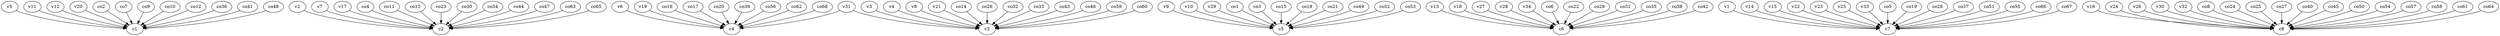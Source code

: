 strict digraph  {
c1;
c2;
c3;
c4;
c5;
c6;
c7;
c8;
v1;
v2;
v3;
v4;
v5;
v6;
v7;
v8;
v9;
v10;
v11;
v12;
v13;
v14;
v15;
v16;
v17;
v18;
v19;
v20;
v21;
v22;
v23;
v24;
v25;
v26;
v27;
v28;
v29;
v30;
v31;
v32;
v33;
v34;
co1;
co2;
co3;
co4;
co5;
co6;
co7;
co8;
co9;
co10;
co11;
co12;
co13;
co14;
co15;
co16;
co17;
co18;
co19;
co20;
co21;
co22;
co23;
co24;
co25;
co26;
co27;
co28;
co29;
co30;
co31;
co32;
co33;
co34;
co35;
co36;
co37;
co38;
co39;
co40;
co41;
co42;
co43;
co44;
co45;
co46;
co47;
co48;
co49;
co50;
co51;
co52;
co53;
co54;
co55;
co56;
co57;
co58;
co59;
co60;
co61;
co62;
co63;
co64;
co65;
co66;
co67;
co68;
v1 -> c7  [weight=1];
v2 -> c2  [weight=1];
v3 -> c3  [weight=1];
v4 -> c3  [weight=1];
v5 -> c1  [weight=1];
v6 -> c4  [weight=1];
v7 -> c2  [weight=1];
v8 -> c3  [weight=1];
v9 -> c5  [weight=1];
v10 -> c5  [weight=1];
v11 -> c1  [weight=1];
v12 -> c1  [weight=1];
v13 -> c6  [weight=1];
v14 -> c7  [weight=1];
v15 -> c7  [weight=1];
v16 -> c8  [weight=1];
v17 -> c2  [weight=1];
v18 -> c6  [weight=1];
v19 -> c4  [weight=1];
v20 -> c1  [weight=1];
v21 -> c3  [weight=1];
v22 -> c7  [weight=1];
v23 -> c7  [weight=1];
v24 -> c8  [weight=1];
v25 -> c7  [weight=1];
v26 -> c8  [weight=1];
v27 -> c6  [weight=1];
v28 -> c6  [weight=1];
v29 -> c5  [weight=1];
v30 -> c8  [weight=1];
v31 -> c4  [weight=1];
v31 -> c3  [weight=1];
v32 -> c8  [weight=1];
v33 -> c7  [weight=1];
v34 -> c6  [weight=1];
co1 -> c5  [weight=1];
co2 -> c1  [weight=1];
co3 -> c5  [weight=1];
co4 -> c2  [weight=1];
co5 -> c7  [weight=1];
co6 -> c6  [weight=1];
co7 -> c1  [weight=1];
co8 -> c8  [weight=1];
co9 -> c1  [weight=1];
co10 -> c1  [weight=1];
co11 -> c2  [weight=1];
co12 -> c1  [weight=1];
co13 -> c2  [weight=1];
co14 -> c3  [weight=1];
co15 -> c5  [weight=1];
co16 -> c4  [weight=1];
co17 -> c4  [weight=1];
co18 -> c5  [weight=1];
co19 -> c7  [weight=1];
co20 -> c4  [weight=1];
co21 -> c5  [weight=1];
co22 -> c6  [weight=1];
co23 -> c2  [weight=1];
co24 -> c8  [weight=1];
co25 -> c8  [weight=1];
co26 -> c3  [weight=1];
co27 -> c8  [weight=1];
co28 -> c7  [weight=1];
co29 -> c6  [weight=1];
co30 -> c2  [weight=1];
co31 -> c6  [weight=1];
co32 -> c3  [weight=1];
co33 -> c3  [weight=1];
co34 -> c2  [weight=1];
co35 -> c6  [weight=1];
co36 -> c1  [weight=1];
co37 -> c7  [weight=1];
co38 -> c6  [weight=1];
co39 -> c4  [weight=1];
co40 -> c8  [weight=1];
co41 -> c1  [weight=1];
co42 -> c6  [weight=1];
co43 -> c3  [weight=1];
co44 -> c2  [weight=1];
co45 -> c8  [weight=1];
co46 -> c3  [weight=1];
co47 -> c2  [weight=1];
co48 -> c1  [weight=1];
co49 -> c5  [weight=1];
co50 -> c8  [weight=1];
co51 -> c7  [weight=1];
co52 -> c5  [weight=1];
co53 -> c5  [weight=1];
co54 -> c8  [weight=1];
co55 -> c7  [weight=1];
co56 -> c4  [weight=1];
co57 -> c8  [weight=1];
co58 -> c8  [weight=1];
co59 -> c3  [weight=1];
co60 -> c3  [weight=1];
co61 -> c8  [weight=1];
co62 -> c4  [weight=1];
co63 -> c2  [weight=1];
co64 -> c8  [weight=1];
co65 -> c2  [weight=1];
co66 -> c7  [weight=1];
co67 -> c7  [weight=1];
co68 -> c4  [weight=1];
}
